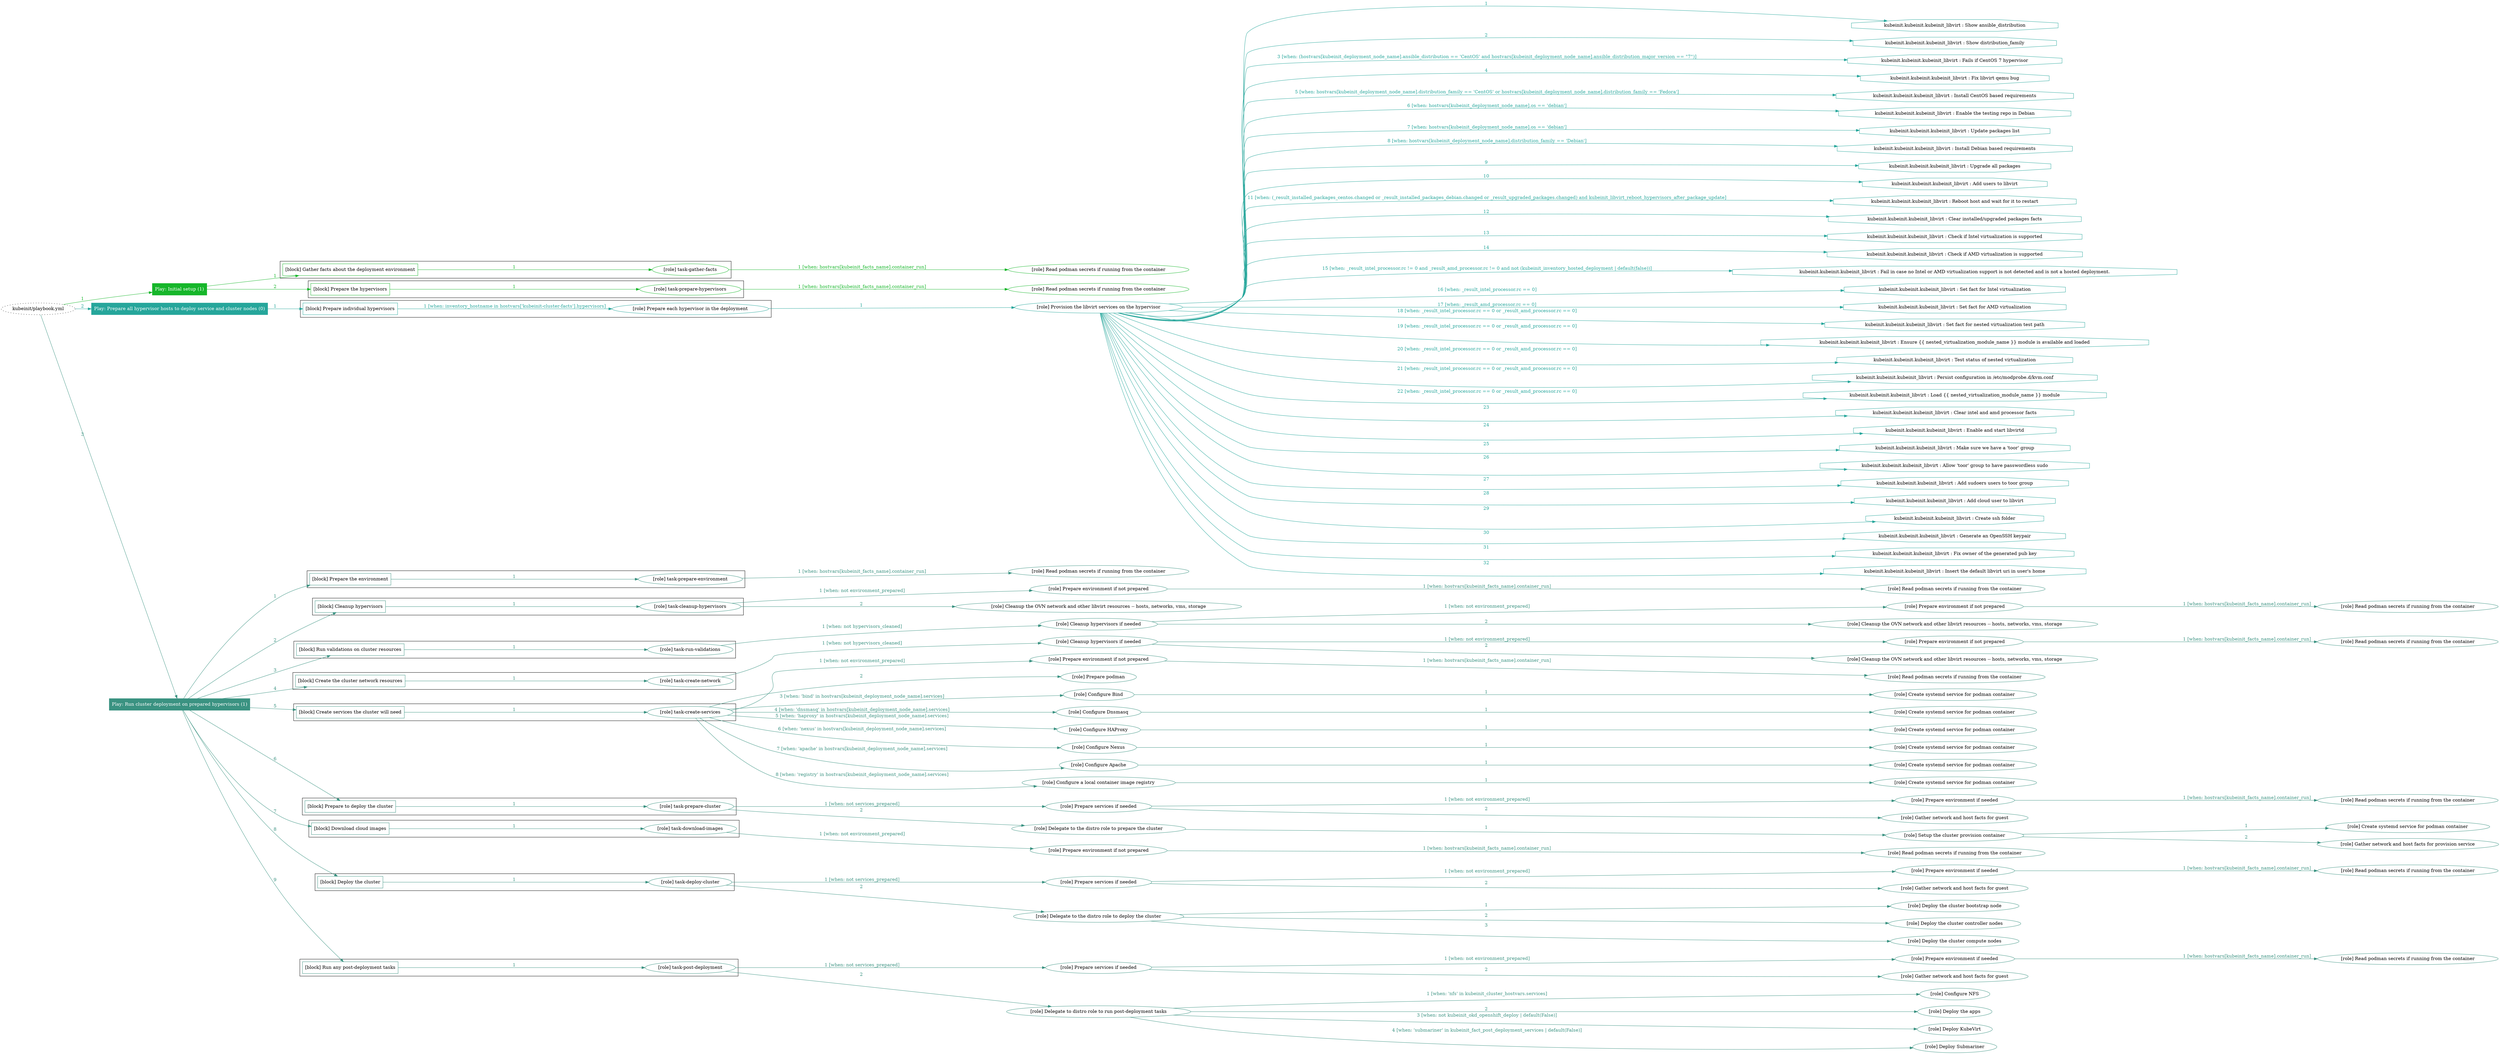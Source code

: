 digraph {
	graph [concentrate=true ordering=in rankdir=LR ratio=fill]
	edge [esep=5 sep=10]
	"kubeinit/playbook.yml" [id=root_node style=dotted]
	play_ecbd4ac4 [label="Play: Initial setup (1)" color="#16b62a" fontcolor="#ffffff" id=play_ecbd4ac4 shape=box style=filled tooltip=localhost]
	"kubeinit/playbook.yml" -> play_ecbd4ac4 [label="1 " color="#16b62a" fontcolor="#16b62a" id=edge_b62e36d4 labeltooltip="1 " tooltip="1 "]
	subgraph "Read podman secrets if running from the container" {
		role_7bc310ee [label="[role] Read podman secrets if running from the container" color="#16b62a" id=role_7bc310ee tooltip="Read podman secrets if running from the container"]
	}
	subgraph "task-gather-facts" {
		role_b371c852 [label="[role] task-gather-facts" color="#16b62a" id=role_b371c852 tooltip="task-gather-facts"]
		role_b371c852 -> role_7bc310ee [label="1 [when: hostvars[kubeinit_facts_name].container_run]" color="#16b62a" fontcolor="#16b62a" id=edge_24a06c93 labeltooltip="1 [when: hostvars[kubeinit_facts_name].container_run]" tooltip="1 [when: hostvars[kubeinit_facts_name].container_run]"]
	}
	subgraph "Read podman secrets if running from the container" {
		role_49a285e2 [label="[role] Read podman secrets if running from the container" color="#16b62a" id=role_49a285e2 tooltip="Read podman secrets if running from the container"]
	}
	subgraph "task-prepare-hypervisors" {
		role_7f6dd43d [label="[role] task-prepare-hypervisors" color="#16b62a" id=role_7f6dd43d tooltip="task-prepare-hypervisors"]
		role_7f6dd43d -> role_49a285e2 [label="1 [when: hostvars[kubeinit_facts_name].container_run]" color="#16b62a" fontcolor="#16b62a" id=edge_82aef441 labeltooltip="1 [when: hostvars[kubeinit_facts_name].container_run]" tooltip="1 [when: hostvars[kubeinit_facts_name].container_run]"]
	}
	subgraph "Play: Initial setup (1)" {
		play_ecbd4ac4 -> block_203e673c [label=1 color="#16b62a" fontcolor="#16b62a" id=edge_314ff46b labeltooltip=1 tooltip=1]
		subgraph cluster_block_203e673c {
			block_203e673c [label="[block] Gather facts about the deployment environment" color="#16b62a" id=block_203e673c labeltooltip="Gather facts about the deployment environment" shape=box tooltip="Gather facts about the deployment environment"]
			block_203e673c -> role_b371c852 [label="1 " color="#16b62a" fontcolor="#16b62a" id=edge_64044e2a labeltooltip="1 " tooltip="1 "]
		}
		play_ecbd4ac4 -> block_22faeebf [label=2 color="#16b62a" fontcolor="#16b62a" id=edge_07daab8e labeltooltip=2 tooltip=2]
		subgraph cluster_block_22faeebf {
			block_22faeebf [label="[block] Prepare the hypervisors" color="#16b62a" id=block_22faeebf labeltooltip="Prepare the hypervisors" shape=box tooltip="Prepare the hypervisors"]
			block_22faeebf -> role_7f6dd43d [label="1 " color="#16b62a" fontcolor="#16b62a" id=edge_078b3490 labeltooltip="1 " tooltip="1 "]
		}
	}
	play_9fe94c0b [label="Play: Prepare all hypervisor hosts to deploy service and cluster nodes (0)" color="#26a69b" fontcolor="#ffffff" id=play_9fe94c0b shape=box style=filled tooltip="Play: Prepare all hypervisor hosts to deploy service and cluster nodes (0)"]
	"kubeinit/playbook.yml" -> play_9fe94c0b [label="2 " color="#26a69b" fontcolor="#26a69b" id=edge_f4f9d04f labeltooltip="2 " tooltip="2 "]
	subgraph "Provision the libvirt services on the hypervisor" {
		role_dd8c0cd6 [label="[role] Provision the libvirt services on the hypervisor" color="#26a69b" id=role_dd8c0cd6 tooltip="Provision the libvirt services on the hypervisor"]
		task_e286e6d5 [label="kubeinit.kubeinit.kubeinit_libvirt : Show ansible_distribution" color="#26a69b" id=task_e286e6d5 shape=octagon tooltip="kubeinit.kubeinit.kubeinit_libvirt : Show ansible_distribution"]
		role_dd8c0cd6 -> task_e286e6d5 [label="1 " color="#26a69b" fontcolor="#26a69b" id=edge_fc5a583b labeltooltip="1 " tooltip="1 "]
		task_903b3ba4 [label="kubeinit.kubeinit.kubeinit_libvirt : Show distribution_family" color="#26a69b" id=task_903b3ba4 shape=octagon tooltip="kubeinit.kubeinit.kubeinit_libvirt : Show distribution_family"]
		role_dd8c0cd6 -> task_903b3ba4 [label="2 " color="#26a69b" fontcolor="#26a69b" id=edge_5e45e901 labeltooltip="2 " tooltip="2 "]
		task_7c5ec91b [label="kubeinit.kubeinit.kubeinit_libvirt : Fails if CentOS 7 hypervisor" color="#26a69b" id=task_7c5ec91b shape=octagon tooltip="kubeinit.kubeinit.kubeinit_libvirt : Fails if CentOS 7 hypervisor"]
		role_dd8c0cd6 -> task_7c5ec91b [label="3 [when: (hostvars[kubeinit_deployment_node_name].ansible_distribution == 'CentOS' and hostvars[kubeinit_deployment_node_name].ansible_distribution_major_version == \"7\")]" color="#26a69b" fontcolor="#26a69b" id=edge_2445f7bd labeltooltip="3 [when: (hostvars[kubeinit_deployment_node_name].ansible_distribution == 'CentOS' and hostvars[kubeinit_deployment_node_name].ansible_distribution_major_version == \"7\")]" tooltip="3 [when: (hostvars[kubeinit_deployment_node_name].ansible_distribution == 'CentOS' and hostvars[kubeinit_deployment_node_name].ansible_distribution_major_version == \"7\")]"]
		task_aebf0555 [label="kubeinit.kubeinit.kubeinit_libvirt : Fix libvirt qemu bug" color="#26a69b" id=task_aebf0555 shape=octagon tooltip="kubeinit.kubeinit.kubeinit_libvirt : Fix libvirt qemu bug"]
		role_dd8c0cd6 -> task_aebf0555 [label="4 " color="#26a69b" fontcolor="#26a69b" id=edge_90ddec1f labeltooltip="4 " tooltip="4 "]
		task_10f54041 [label="kubeinit.kubeinit.kubeinit_libvirt : Install CentOS based requirements" color="#26a69b" id=task_10f54041 shape=octagon tooltip="kubeinit.kubeinit.kubeinit_libvirt : Install CentOS based requirements"]
		role_dd8c0cd6 -> task_10f54041 [label="5 [when: hostvars[kubeinit_deployment_node_name].distribution_family == 'CentOS' or hostvars[kubeinit_deployment_node_name].distribution_family == 'Fedora']" color="#26a69b" fontcolor="#26a69b" id=edge_e87444ae labeltooltip="5 [when: hostvars[kubeinit_deployment_node_name].distribution_family == 'CentOS' or hostvars[kubeinit_deployment_node_name].distribution_family == 'Fedora']" tooltip="5 [when: hostvars[kubeinit_deployment_node_name].distribution_family == 'CentOS' or hostvars[kubeinit_deployment_node_name].distribution_family == 'Fedora']"]
		task_6cc04651 [label="kubeinit.kubeinit.kubeinit_libvirt : Enable the testing repo in Debian" color="#26a69b" id=task_6cc04651 shape=octagon tooltip="kubeinit.kubeinit.kubeinit_libvirt : Enable the testing repo in Debian"]
		role_dd8c0cd6 -> task_6cc04651 [label="6 [when: hostvars[kubeinit_deployment_node_name].os == 'debian']" color="#26a69b" fontcolor="#26a69b" id=edge_0cee54e5 labeltooltip="6 [when: hostvars[kubeinit_deployment_node_name].os == 'debian']" tooltip="6 [when: hostvars[kubeinit_deployment_node_name].os == 'debian']"]
		task_d7d3e2f3 [label="kubeinit.kubeinit.kubeinit_libvirt : Update packages list" color="#26a69b" id=task_d7d3e2f3 shape=octagon tooltip="kubeinit.kubeinit.kubeinit_libvirt : Update packages list"]
		role_dd8c0cd6 -> task_d7d3e2f3 [label="7 [when: hostvars[kubeinit_deployment_node_name].os == 'debian']" color="#26a69b" fontcolor="#26a69b" id=edge_1374f793 labeltooltip="7 [when: hostvars[kubeinit_deployment_node_name].os == 'debian']" tooltip="7 [when: hostvars[kubeinit_deployment_node_name].os == 'debian']"]
		task_ee40954f [label="kubeinit.kubeinit.kubeinit_libvirt : Install Debian based requirements" color="#26a69b" id=task_ee40954f shape=octagon tooltip="kubeinit.kubeinit.kubeinit_libvirt : Install Debian based requirements"]
		role_dd8c0cd6 -> task_ee40954f [label="8 [when: hostvars[kubeinit_deployment_node_name].distribution_family == 'Debian']" color="#26a69b" fontcolor="#26a69b" id=edge_2d35eaa0 labeltooltip="8 [when: hostvars[kubeinit_deployment_node_name].distribution_family == 'Debian']" tooltip="8 [when: hostvars[kubeinit_deployment_node_name].distribution_family == 'Debian']"]
		task_b0b19a7c [label="kubeinit.kubeinit.kubeinit_libvirt : Upgrade all packages" color="#26a69b" id=task_b0b19a7c shape=octagon tooltip="kubeinit.kubeinit.kubeinit_libvirt : Upgrade all packages"]
		role_dd8c0cd6 -> task_b0b19a7c [label="9 " color="#26a69b" fontcolor="#26a69b" id=edge_cadb7b7f labeltooltip="9 " tooltip="9 "]
		task_ec8d153b [label="kubeinit.kubeinit.kubeinit_libvirt : Add users to libvirt" color="#26a69b" id=task_ec8d153b shape=octagon tooltip="kubeinit.kubeinit.kubeinit_libvirt : Add users to libvirt"]
		role_dd8c0cd6 -> task_ec8d153b [label="10 " color="#26a69b" fontcolor="#26a69b" id=edge_e371fc91 labeltooltip="10 " tooltip="10 "]
		task_60af5108 [label="kubeinit.kubeinit.kubeinit_libvirt : Reboot host and wait for it to restart" color="#26a69b" id=task_60af5108 shape=octagon tooltip="kubeinit.kubeinit.kubeinit_libvirt : Reboot host and wait for it to restart"]
		role_dd8c0cd6 -> task_60af5108 [label="11 [when: (_result_installed_packages_centos.changed or _result_installed_packages_debian.changed or _result_upgraded_packages.changed) and kubeinit_libvirt_reboot_hypervisors_after_package_update]" color="#26a69b" fontcolor="#26a69b" id=edge_175e97c5 labeltooltip="11 [when: (_result_installed_packages_centos.changed or _result_installed_packages_debian.changed or _result_upgraded_packages.changed) and kubeinit_libvirt_reboot_hypervisors_after_package_update]" tooltip="11 [when: (_result_installed_packages_centos.changed or _result_installed_packages_debian.changed or _result_upgraded_packages.changed) and kubeinit_libvirt_reboot_hypervisors_after_package_update]"]
		task_689573af [label="kubeinit.kubeinit.kubeinit_libvirt : Clear installed/upgraded packages facts" color="#26a69b" id=task_689573af shape=octagon tooltip="kubeinit.kubeinit.kubeinit_libvirt : Clear installed/upgraded packages facts"]
		role_dd8c0cd6 -> task_689573af [label="12 " color="#26a69b" fontcolor="#26a69b" id=edge_7b2f3599 labeltooltip="12 " tooltip="12 "]
		task_2ccf138f [label="kubeinit.kubeinit.kubeinit_libvirt : Check if Intel virtualization is supported" color="#26a69b" id=task_2ccf138f shape=octagon tooltip="kubeinit.kubeinit.kubeinit_libvirt : Check if Intel virtualization is supported"]
		role_dd8c0cd6 -> task_2ccf138f [label="13 " color="#26a69b" fontcolor="#26a69b" id=edge_6e543e00 labeltooltip="13 " tooltip="13 "]
		task_3132232d [label="kubeinit.kubeinit.kubeinit_libvirt : Check if AMD virtualization is supported" color="#26a69b" id=task_3132232d shape=octagon tooltip="kubeinit.kubeinit.kubeinit_libvirt : Check if AMD virtualization is supported"]
		role_dd8c0cd6 -> task_3132232d [label="14 " color="#26a69b" fontcolor="#26a69b" id=edge_d2401ada labeltooltip="14 " tooltip="14 "]
		task_3a82767d [label="kubeinit.kubeinit.kubeinit_libvirt : Fail in case no Intel or AMD virtualization support is not detected and is not a hosted deployment." color="#26a69b" id=task_3a82767d shape=octagon tooltip="kubeinit.kubeinit.kubeinit_libvirt : Fail in case no Intel or AMD virtualization support is not detected and is not a hosted deployment."]
		role_dd8c0cd6 -> task_3a82767d [label="15 [when: _result_intel_processor.rc != 0 and _result_amd_processor.rc != 0 and not (kubeinit_inventory_hosted_deployment | default(false))]" color="#26a69b" fontcolor="#26a69b" id=edge_f3e44e33 labeltooltip="15 [when: _result_intel_processor.rc != 0 and _result_amd_processor.rc != 0 and not (kubeinit_inventory_hosted_deployment | default(false))]" tooltip="15 [when: _result_intel_processor.rc != 0 and _result_amd_processor.rc != 0 and not (kubeinit_inventory_hosted_deployment | default(false))]"]
		task_bf2bdb12 [label="kubeinit.kubeinit.kubeinit_libvirt : Set fact for Intel virtualization" color="#26a69b" id=task_bf2bdb12 shape=octagon tooltip="kubeinit.kubeinit.kubeinit_libvirt : Set fact for Intel virtualization"]
		role_dd8c0cd6 -> task_bf2bdb12 [label="16 [when: _result_intel_processor.rc == 0]" color="#26a69b" fontcolor="#26a69b" id=edge_4828f970 labeltooltip="16 [when: _result_intel_processor.rc == 0]" tooltip="16 [when: _result_intel_processor.rc == 0]"]
		task_ec81e8c0 [label="kubeinit.kubeinit.kubeinit_libvirt : Set fact for AMD virtualization" color="#26a69b" id=task_ec81e8c0 shape=octagon tooltip="kubeinit.kubeinit.kubeinit_libvirt : Set fact for AMD virtualization"]
		role_dd8c0cd6 -> task_ec81e8c0 [label="17 [when: _result_amd_processor.rc == 0]" color="#26a69b" fontcolor="#26a69b" id=edge_4ac7983b labeltooltip="17 [when: _result_amd_processor.rc == 0]" tooltip="17 [when: _result_amd_processor.rc == 0]"]
		task_d25c899e [label="kubeinit.kubeinit.kubeinit_libvirt : Set fact for nested virtualization test path" color="#26a69b" id=task_d25c899e shape=octagon tooltip="kubeinit.kubeinit.kubeinit_libvirt : Set fact for nested virtualization test path"]
		role_dd8c0cd6 -> task_d25c899e [label="18 [when: _result_intel_processor.rc == 0 or _result_amd_processor.rc == 0]" color="#26a69b" fontcolor="#26a69b" id=edge_708fcafd labeltooltip="18 [when: _result_intel_processor.rc == 0 or _result_amd_processor.rc == 0]" tooltip="18 [when: _result_intel_processor.rc == 0 or _result_amd_processor.rc == 0]"]
		task_d82f6025 [label="kubeinit.kubeinit.kubeinit_libvirt : Ensure {{ nested_virtualization_module_name }} module is available and loaded" color="#26a69b" id=task_d82f6025 shape=octagon tooltip="kubeinit.kubeinit.kubeinit_libvirt : Ensure {{ nested_virtualization_module_name }} module is available and loaded"]
		role_dd8c0cd6 -> task_d82f6025 [label="19 [when: _result_intel_processor.rc == 0 or _result_amd_processor.rc == 0]" color="#26a69b" fontcolor="#26a69b" id=edge_c6feaa8d labeltooltip="19 [when: _result_intel_processor.rc == 0 or _result_amd_processor.rc == 0]" tooltip="19 [when: _result_intel_processor.rc == 0 or _result_amd_processor.rc == 0]"]
		task_62e95b18 [label="kubeinit.kubeinit.kubeinit_libvirt : Test status of nested virtualization" color="#26a69b" id=task_62e95b18 shape=octagon tooltip="kubeinit.kubeinit.kubeinit_libvirt : Test status of nested virtualization"]
		role_dd8c0cd6 -> task_62e95b18 [label="20 [when: _result_intel_processor.rc == 0 or _result_amd_processor.rc == 0]" color="#26a69b" fontcolor="#26a69b" id=edge_cf20a10f labeltooltip="20 [when: _result_intel_processor.rc == 0 or _result_amd_processor.rc == 0]" tooltip="20 [when: _result_intel_processor.rc == 0 or _result_amd_processor.rc == 0]"]
		task_f14fbffb [label="kubeinit.kubeinit.kubeinit_libvirt : Persist configuration in /etc/modprobe.d/kvm.conf" color="#26a69b" id=task_f14fbffb shape=octagon tooltip="kubeinit.kubeinit.kubeinit_libvirt : Persist configuration in /etc/modprobe.d/kvm.conf"]
		role_dd8c0cd6 -> task_f14fbffb [label="21 [when: _result_intel_processor.rc == 0 or _result_amd_processor.rc == 0]" color="#26a69b" fontcolor="#26a69b" id=edge_6f082f39 labeltooltip="21 [when: _result_intel_processor.rc == 0 or _result_amd_processor.rc == 0]" tooltip="21 [when: _result_intel_processor.rc == 0 or _result_amd_processor.rc == 0]"]
		task_5c211f68 [label="kubeinit.kubeinit.kubeinit_libvirt : Load {{ nested_virtualization_module_name }} module" color="#26a69b" id=task_5c211f68 shape=octagon tooltip="kubeinit.kubeinit.kubeinit_libvirt : Load {{ nested_virtualization_module_name }} module"]
		role_dd8c0cd6 -> task_5c211f68 [label="22 [when: _result_intel_processor.rc == 0 or _result_amd_processor.rc == 0]" color="#26a69b" fontcolor="#26a69b" id=edge_7e67e189 labeltooltip="22 [when: _result_intel_processor.rc == 0 or _result_amd_processor.rc == 0]" tooltip="22 [when: _result_intel_processor.rc == 0 or _result_amd_processor.rc == 0]"]
		task_fb2c8197 [label="kubeinit.kubeinit.kubeinit_libvirt : Clear intel and amd processor facts" color="#26a69b" id=task_fb2c8197 shape=octagon tooltip="kubeinit.kubeinit.kubeinit_libvirt : Clear intel and amd processor facts"]
		role_dd8c0cd6 -> task_fb2c8197 [label="23 " color="#26a69b" fontcolor="#26a69b" id=edge_59dbd33a labeltooltip="23 " tooltip="23 "]
		task_ec48f040 [label="kubeinit.kubeinit.kubeinit_libvirt : Enable and start libvirtd" color="#26a69b" id=task_ec48f040 shape=octagon tooltip="kubeinit.kubeinit.kubeinit_libvirt : Enable and start libvirtd"]
		role_dd8c0cd6 -> task_ec48f040 [label="24 " color="#26a69b" fontcolor="#26a69b" id=edge_d2c9b7a7 labeltooltip="24 " tooltip="24 "]
		task_0147acc1 [label="kubeinit.kubeinit.kubeinit_libvirt : Make sure we have a 'toor' group" color="#26a69b" id=task_0147acc1 shape=octagon tooltip="kubeinit.kubeinit.kubeinit_libvirt : Make sure we have a 'toor' group"]
		role_dd8c0cd6 -> task_0147acc1 [label="25 " color="#26a69b" fontcolor="#26a69b" id=edge_0cd86220 labeltooltip="25 " tooltip="25 "]
		task_443ac0d3 [label="kubeinit.kubeinit.kubeinit_libvirt : Allow 'toor' group to have passwordless sudo" color="#26a69b" id=task_443ac0d3 shape=octagon tooltip="kubeinit.kubeinit.kubeinit_libvirt : Allow 'toor' group to have passwordless sudo"]
		role_dd8c0cd6 -> task_443ac0d3 [label="26 " color="#26a69b" fontcolor="#26a69b" id=edge_f9dd2a89 labeltooltip="26 " tooltip="26 "]
		task_75f05be1 [label="kubeinit.kubeinit.kubeinit_libvirt : Add sudoers users to toor group" color="#26a69b" id=task_75f05be1 shape=octagon tooltip="kubeinit.kubeinit.kubeinit_libvirt : Add sudoers users to toor group"]
		role_dd8c0cd6 -> task_75f05be1 [label="27 " color="#26a69b" fontcolor="#26a69b" id=edge_b04166c5 labeltooltip="27 " tooltip="27 "]
		task_63f1fbe7 [label="kubeinit.kubeinit.kubeinit_libvirt : Add cloud user to libvirt" color="#26a69b" id=task_63f1fbe7 shape=octagon tooltip="kubeinit.kubeinit.kubeinit_libvirt : Add cloud user to libvirt"]
		role_dd8c0cd6 -> task_63f1fbe7 [label="28 " color="#26a69b" fontcolor="#26a69b" id=edge_a866741e labeltooltip="28 " tooltip="28 "]
		task_ff4f9854 [label="kubeinit.kubeinit.kubeinit_libvirt : Create ssh folder" color="#26a69b" id=task_ff4f9854 shape=octagon tooltip="kubeinit.kubeinit.kubeinit_libvirt : Create ssh folder"]
		role_dd8c0cd6 -> task_ff4f9854 [label="29 " color="#26a69b" fontcolor="#26a69b" id=edge_96217c96 labeltooltip="29 " tooltip="29 "]
		task_0a9888c3 [label="kubeinit.kubeinit.kubeinit_libvirt : Generate an OpenSSH keypair" color="#26a69b" id=task_0a9888c3 shape=octagon tooltip="kubeinit.kubeinit.kubeinit_libvirt : Generate an OpenSSH keypair"]
		role_dd8c0cd6 -> task_0a9888c3 [label="30 " color="#26a69b" fontcolor="#26a69b" id=edge_d0ba1fed labeltooltip="30 " tooltip="30 "]
		task_526ca3ba [label="kubeinit.kubeinit.kubeinit_libvirt : Fix owner of the generated pub key" color="#26a69b" id=task_526ca3ba shape=octagon tooltip="kubeinit.kubeinit.kubeinit_libvirt : Fix owner of the generated pub key"]
		role_dd8c0cd6 -> task_526ca3ba [label="31 " color="#26a69b" fontcolor="#26a69b" id=edge_5a48ab6f labeltooltip="31 " tooltip="31 "]
		task_6bc8fba4 [label="kubeinit.kubeinit.kubeinit_libvirt : Insert the default libvirt uri in user's home" color="#26a69b" id=task_6bc8fba4 shape=octagon tooltip="kubeinit.kubeinit.kubeinit_libvirt : Insert the default libvirt uri in user's home"]
		role_dd8c0cd6 -> task_6bc8fba4 [label="32 " color="#26a69b" fontcolor="#26a69b" id=edge_7a999bf6 labeltooltip="32 " tooltip="32 "]
	}
	subgraph "Prepare each hypervisor in the deployment" {
		role_39572adb [label="[role] Prepare each hypervisor in the deployment" color="#26a69b" id=role_39572adb tooltip="Prepare each hypervisor in the deployment"]
		role_39572adb -> role_dd8c0cd6 [label="1 " color="#26a69b" fontcolor="#26a69b" id=edge_7e935b84 labeltooltip="1 " tooltip="1 "]
	}
	subgraph "Play: Prepare all hypervisor hosts to deploy service and cluster nodes (0)" {
		play_9fe94c0b -> block_4b66967b [label=1 color="#26a69b" fontcolor="#26a69b" id=edge_ba3bbb5b labeltooltip=1 tooltip=1]
		subgraph cluster_block_4b66967b {
			block_4b66967b [label="[block] Prepare individual hypervisors" color="#26a69b" id=block_4b66967b labeltooltip="Prepare individual hypervisors" shape=box tooltip="Prepare individual hypervisors"]
			block_4b66967b -> role_39572adb [label="1 [when: inventory_hostname in hostvars['kubeinit-cluster-facts'].hypervisors]" color="#26a69b" fontcolor="#26a69b" id=edge_5e351ed9 labeltooltip="1 [when: inventory_hostname in hostvars['kubeinit-cluster-facts'].hypervisors]" tooltip="1 [when: inventory_hostname in hostvars['kubeinit-cluster-facts'].hypervisors]"]
		}
	}
	play_73e63e7e [label="Play: Run cluster deployment on prepared hypervisors (1)" color="#3a9281" fontcolor="#ffffff" id=play_73e63e7e shape=box style=filled tooltip=localhost]
	"kubeinit/playbook.yml" -> play_73e63e7e [label="3 " color="#3a9281" fontcolor="#3a9281" id=edge_434bacb8 labeltooltip="3 " tooltip="3 "]
	subgraph "Read podman secrets if running from the container" {
		role_d519a0a2 [label="[role] Read podman secrets if running from the container" color="#3a9281" id=role_d519a0a2 tooltip="Read podman secrets if running from the container"]
	}
	subgraph "task-prepare-environment" {
		role_db5b15d6 [label="[role] task-prepare-environment" color="#3a9281" id=role_db5b15d6 tooltip="task-prepare-environment"]
		role_db5b15d6 -> role_d519a0a2 [label="1 [when: hostvars[kubeinit_facts_name].container_run]" color="#3a9281" fontcolor="#3a9281" id=edge_20534a8d labeltooltip="1 [when: hostvars[kubeinit_facts_name].container_run]" tooltip="1 [when: hostvars[kubeinit_facts_name].container_run]"]
	}
	subgraph "Read podman secrets if running from the container" {
		role_03fa4ffa [label="[role] Read podman secrets if running from the container" color="#3a9281" id=role_03fa4ffa tooltip="Read podman secrets if running from the container"]
	}
	subgraph "Prepare environment if not prepared" {
		role_887f55a4 [label="[role] Prepare environment if not prepared" color="#3a9281" id=role_887f55a4 tooltip="Prepare environment if not prepared"]
		role_887f55a4 -> role_03fa4ffa [label="1 [when: hostvars[kubeinit_facts_name].container_run]" color="#3a9281" fontcolor="#3a9281" id=edge_343afb69 labeltooltip="1 [when: hostvars[kubeinit_facts_name].container_run]" tooltip="1 [when: hostvars[kubeinit_facts_name].container_run]"]
	}
	subgraph "Cleanup the OVN network and other libvirt resources -- hosts, networks, vms, storage" {
		role_ba574072 [label="[role] Cleanup the OVN network and other libvirt resources -- hosts, networks, vms, storage" color="#3a9281" id=role_ba574072 tooltip="Cleanup the OVN network and other libvirt resources -- hosts, networks, vms, storage"]
	}
	subgraph "task-cleanup-hypervisors" {
		role_230e9d0f [label="[role] task-cleanup-hypervisors" color="#3a9281" id=role_230e9d0f tooltip="task-cleanup-hypervisors"]
		role_230e9d0f -> role_887f55a4 [label="1 [when: not environment_prepared]" color="#3a9281" fontcolor="#3a9281" id=edge_c97d487e labeltooltip="1 [when: not environment_prepared]" tooltip="1 [when: not environment_prepared]"]
		role_230e9d0f -> role_ba574072 [label="2 " color="#3a9281" fontcolor="#3a9281" id=edge_148dfd22 labeltooltip="2 " tooltip="2 "]
	}
	subgraph "Read podman secrets if running from the container" {
		role_51eeb587 [label="[role] Read podman secrets if running from the container" color="#3a9281" id=role_51eeb587 tooltip="Read podman secrets if running from the container"]
	}
	subgraph "Prepare environment if not prepared" {
		role_cf6cd63c [label="[role] Prepare environment if not prepared" color="#3a9281" id=role_cf6cd63c tooltip="Prepare environment if not prepared"]
		role_cf6cd63c -> role_51eeb587 [label="1 [when: hostvars[kubeinit_facts_name].container_run]" color="#3a9281" fontcolor="#3a9281" id=edge_dd12c744 labeltooltip="1 [when: hostvars[kubeinit_facts_name].container_run]" tooltip="1 [when: hostvars[kubeinit_facts_name].container_run]"]
	}
	subgraph "Cleanup the OVN network and other libvirt resources -- hosts, networks, vms, storage" {
		role_ba2f21a8 [label="[role] Cleanup the OVN network and other libvirt resources -- hosts, networks, vms, storage" color="#3a9281" id=role_ba2f21a8 tooltip="Cleanup the OVN network and other libvirt resources -- hosts, networks, vms, storage"]
	}
	subgraph "Cleanup hypervisors if needed" {
		role_912a523f [label="[role] Cleanup hypervisors if needed" color="#3a9281" id=role_912a523f tooltip="Cleanup hypervisors if needed"]
		role_912a523f -> role_cf6cd63c [label="1 [when: not environment_prepared]" color="#3a9281" fontcolor="#3a9281" id=edge_28f09e32 labeltooltip="1 [when: not environment_prepared]" tooltip="1 [when: not environment_prepared]"]
		role_912a523f -> role_ba2f21a8 [label="2 " color="#3a9281" fontcolor="#3a9281" id=edge_e8e2f8f0 labeltooltip="2 " tooltip="2 "]
	}
	subgraph "task-run-validations" {
		role_6a032c0d [label="[role] task-run-validations" color="#3a9281" id=role_6a032c0d tooltip="task-run-validations"]
		role_6a032c0d -> role_912a523f [label="1 [when: not hypervisors_cleaned]" color="#3a9281" fontcolor="#3a9281" id=edge_430cecf1 labeltooltip="1 [when: not hypervisors_cleaned]" tooltip="1 [when: not hypervisors_cleaned]"]
	}
	subgraph "Read podman secrets if running from the container" {
		role_6dcfd369 [label="[role] Read podman secrets if running from the container" color="#3a9281" id=role_6dcfd369 tooltip="Read podman secrets if running from the container"]
	}
	subgraph "Prepare environment if not prepared" {
		role_1f4b6355 [label="[role] Prepare environment if not prepared" color="#3a9281" id=role_1f4b6355 tooltip="Prepare environment if not prepared"]
		role_1f4b6355 -> role_6dcfd369 [label="1 [when: hostvars[kubeinit_facts_name].container_run]" color="#3a9281" fontcolor="#3a9281" id=edge_cc08d67a labeltooltip="1 [when: hostvars[kubeinit_facts_name].container_run]" tooltip="1 [when: hostvars[kubeinit_facts_name].container_run]"]
	}
	subgraph "Cleanup the OVN network and other libvirt resources -- hosts, networks, vms, storage" {
		role_8d655248 [label="[role] Cleanup the OVN network and other libvirt resources -- hosts, networks, vms, storage" color="#3a9281" id=role_8d655248 tooltip="Cleanup the OVN network and other libvirt resources -- hosts, networks, vms, storage"]
	}
	subgraph "Cleanup hypervisors if needed" {
		role_c8b11a70 [label="[role] Cleanup hypervisors if needed" color="#3a9281" id=role_c8b11a70 tooltip="Cleanup hypervisors if needed"]
		role_c8b11a70 -> role_1f4b6355 [label="1 [when: not environment_prepared]" color="#3a9281" fontcolor="#3a9281" id=edge_4c6df8a2 labeltooltip="1 [when: not environment_prepared]" tooltip="1 [when: not environment_prepared]"]
		role_c8b11a70 -> role_8d655248 [label="2 " color="#3a9281" fontcolor="#3a9281" id=edge_456b98cd labeltooltip="2 " tooltip="2 "]
	}
	subgraph "task-create-network" {
		role_00ca9b60 [label="[role] task-create-network" color="#3a9281" id=role_00ca9b60 tooltip="task-create-network"]
		role_00ca9b60 -> role_c8b11a70 [label="1 [when: not hypervisors_cleaned]" color="#3a9281" fontcolor="#3a9281" id=edge_62ad518b labeltooltip="1 [when: not hypervisors_cleaned]" tooltip="1 [when: not hypervisors_cleaned]"]
	}
	subgraph "Read podman secrets if running from the container" {
		role_aff05213 [label="[role] Read podman secrets if running from the container" color="#3a9281" id=role_aff05213 tooltip="Read podman secrets if running from the container"]
	}
	subgraph "Prepare environment if not prepared" {
		role_cfc3ba7a [label="[role] Prepare environment if not prepared" color="#3a9281" id=role_cfc3ba7a tooltip="Prepare environment if not prepared"]
		role_cfc3ba7a -> role_aff05213 [label="1 [when: hostvars[kubeinit_facts_name].container_run]" color="#3a9281" fontcolor="#3a9281" id=edge_a865bb2c labeltooltip="1 [when: hostvars[kubeinit_facts_name].container_run]" tooltip="1 [when: hostvars[kubeinit_facts_name].container_run]"]
	}
	subgraph "Prepare podman" {
		role_31b72e3e [label="[role] Prepare podman" color="#3a9281" id=role_31b72e3e tooltip="Prepare podman"]
	}
	subgraph "Create systemd service for podman container" {
		role_14c3c8f4 [label="[role] Create systemd service for podman container" color="#3a9281" id=role_14c3c8f4 tooltip="Create systemd service for podman container"]
	}
	subgraph "Configure Bind" {
		role_d1d7dfd9 [label="[role] Configure Bind" color="#3a9281" id=role_d1d7dfd9 tooltip="Configure Bind"]
		role_d1d7dfd9 -> role_14c3c8f4 [label="1 " color="#3a9281" fontcolor="#3a9281" id=edge_ba70b3c2 labeltooltip="1 " tooltip="1 "]
	}
	subgraph "Create systemd service for podman container" {
		role_ab764d7c [label="[role] Create systemd service for podman container" color="#3a9281" id=role_ab764d7c tooltip="Create systemd service for podman container"]
	}
	subgraph "Configure Dnsmasq" {
		role_60ac8c43 [label="[role] Configure Dnsmasq" color="#3a9281" id=role_60ac8c43 tooltip="Configure Dnsmasq"]
		role_60ac8c43 -> role_ab764d7c [label="1 " color="#3a9281" fontcolor="#3a9281" id=edge_eb172b35 labeltooltip="1 " tooltip="1 "]
	}
	subgraph "Create systemd service for podman container" {
		role_a3f09207 [label="[role] Create systemd service for podman container" color="#3a9281" id=role_a3f09207 tooltip="Create systemd service for podman container"]
	}
	subgraph "Configure HAProxy" {
		role_acec0f12 [label="[role] Configure HAProxy" color="#3a9281" id=role_acec0f12 tooltip="Configure HAProxy"]
		role_acec0f12 -> role_a3f09207 [label="1 " color="#3a9281" fontcolor="#3a9281" id=edge_6a047b1a labeltooltip="1 " tooltip="1 "]
	}
	subgraph "Create systemd service for podman container" {
		role_70c341ee [label="[role] Create systemd service for podman container" color="#3a9281" id=role_70c341ee tooltip="Create systemd service for podman container"]
	}
	subgraph "Configure Nexus" {
		role_129abbb3 [label="[role] Configure Nexus" color="#3a9281" id=role_129abbb3 tooltip="Configure Nexus"]
		role_129abbb3 -> role_70c341ee [label="1 " color="#3a9281" fontcolor="#3a9281" id=edge_d4c77afa labeltooltip="1 " tooltip="1 "]
	}
	subgraph "Create systemd service for podman container" {
		role_9645da90 [label="[role] Create systemd service for podman container" color="#3a9281" id=role_9645da90 tooltip="Create systemd service for podman container"]
	}
	subgraph "Configure Apache" {
		role_628c902a [label="[role] Configure Apache" color="#3a9281" id=role_628c902a tooltip="Configure Apache"]
		role_628c902a -> role_9645da90 [label="1 " color="#3a9281" fontcolor="#3a9281" id=edge_7d45bfcf labeltooltip="1 " tooltip="1 "]
	}
	subgraph "Create systemd service for podman container" {
		role_dffe975f [label="[role] Create systemd service for podman container" color="#3a9281" id=role_dffe975f tooltip="Create systemd service for podman container"]
	}
	subgraph "Configure a local container image registry" {
		role_a8c3554e [label="[role] Configure a local container image registry" color="#3a9281" id=role_a8c3554e tooltip="Configure a local container image registry"]
		role_a8c3554e -> role_dffe975f [label="1 " color="#3a9281" fontcolor="#3a9281" id=edge_6f619175 labeltooltip="1 " tooltip="1 "]
	}
	subgraph "task-create-services" {
		role_a6f69585 [label="[role] task-create-services" color="#3a9281" id=role_a6f69585 tooltip="task-create-services"]
		role_a6f69585 -> role_cfc3ba7a [label="1 [when: not environment_prepared]" color="#3a9281" fontcolor="#3a9281" id=edge_7a2fd28f labeltooltip="1 [when: not environment_prepared]" tooltip="1 [when: not environment_prepared]"]
		role_a6f69585 -> role_31b72e3e [label="2 " color="#3a9281" fontcolor="#3a9281" id=edge_985843de labeltooltip="2 " tooltip="2 "]
		role_a6f69585 -> role_d1d7dfd9 [label="3 [when: 'bind' in hostvars[kubeinit_deployment_node_name].services]" color="#3a9281" fontcolor="#3a9281" id=edge_9746279b labeltooltip="3 [when: 'bind' in hostvars[kubeinit_deployment_node_name].services]" tooltip="3 [when: 'bind' in hostvars[kubeinit_deployment_node_name].services]"]
		role_a6f69585 -> role_60ac8c43 [label="4 [when: 'dnsmasq' in hostvars[kubeinit_deployment_node_name].services]" color="#3a9281" fontcolor="#3a9281" id=edge_fb92c824 labeltooltip="4 [when: 'dnsmasq' in hostvars[kubeinit_deployment_node_name].services]" tooltip="4 [when: 'dnsmasq' in hostvars[kubeinit_deployment_node_name].services]"]
		role_a6f69585 -> role_acec0f12 [label="5 [when: 'haproxy' in hostvars[kubeinit_deployment_node_name].services]" color="#3a9281" fontcolor="#3a9281" id=edge_1d1bae81 labeltooltip="5 [when: 'haproxy' in hostvars[kubeinit_deployment_node_name].services]" tooltip="5 [when: 'haproxy' in hostvars[kubeinit_deployment_node_name].services]"]
		role_a6f69585 -> role_129abbb3 [label="6 [when: 'nexus' in hostvars[kubeinit_deployment_node_name].services]" color="#3a9281" fontcolor="#3a9281" id=edge_a1255f80 labeltooltip="6 [when: 'nexus' in hostvars[kubeinit_deployment_node_name].services]" tooltip="6 [when: 'nexus' in hostvars[kubeinit_deployment_node_name].services]"]
		role_a6f69585 -> role_628c902a [label="7 [when: 'apache' in hostvars[kubeinit_deployment_node_name].services]" color="#3a9281" fontcolor="#3a9281" id=edge_098f0673 labeltooltip="7 [when: 'apache' in hostvars[kubeinit_deployment_node_name].services]" tooltip="7 [when: 'apache' in hostvars[kubeinit_deployment_node_name].services]"]
		role_a6f69585 -> role_a8c3554e [label="8 [when: 'registry' in hostvars[kubeinit_deployment_node_name].services]" color="#3a9281" fontcolor="#3a9281" id=edge_7c267f15 labeltooltip="8 [when: 'registry' in hostvars[kubeinit_deployment_node_name].services]" tooltip="8 [when: 'registry' in hostvars[kubeinit_deployment_node_name].services]"]
	}
	subgraph "Read podman secrets if running from the container" {
		role_bdd08100 [label="[role] Read podman secrets if running from the container" color="#3a9281" id=role_bdd08100 tooltip="Read podman secrets if running from the container"]
	}
	subgraph "Prepare environment if needed" {
		role_e43c16d2 [label="[role] Prepare environment if needed" color="#3a9281" id=role_e43c16d2 tooltip="Prepare environment if needed"]
		role_e43c16d2 -> role_bdd08100 [label="1 [when: hostvars[kubeinit_facts_name].container_run]" color="#3a9281" fontcolor="#3a9281" id=edge_6c2ffe32 labeltooltip="1 [when: hostvars[kubeinit_facts_name].container_run]" tooltip="1 [when: hostvars[kubeinit_facts_name].container_run]"]
	}
	subgraph "Gather network and host facts for guest" {
		role_150e7be8 [label="[role] Gather network and host facts for guest" color="#3a9281" id=role_150e7be8 tooltip="Gather network and host facts for guest"]
	}
	subgraph "Prepare services if needed" {
		role_3b53392f [label="[role] Prepare services if needed" color="#3a9281" id=role_3b53392f tooltip="Prepare services if needed"]
		role_3b53392f -> role_e43c16d2 [label="1 [when: not environment_prepared]" color="#3a9281" fontcolor="#3a9281" id=edge_84f9ec94 labeltooltip="1 [when: not environment_prepared]" tooltip="1 [when: not environment_prepared]"]
		role_3b53392f -> role_150e7be8 [label="2 " color="#3a9281" fontcolor="#3a9281" id=edge_1c9c401a labeltooltip="2 " tooltip="2 "]
	}
	subgraph "Create systemd service for podman container" {
		role_9d81d87b [label="[role] Create systemd service for podman container" color="#3a9281" id=role_9d81d87b tooltip="Create systemd service for podman container"]
	}
	subgraph "Gather network and host facts for provision service" {
		role_7c9ef1da [label="[role] Gather network and host facts for provision service" color="#3a9281" id=role_7c9ef1da tooltip="Gather network and host facts for provision service"]
	}
	subgraph "Setup the cluster provision container" {
		role_a04a5683 [label="[role] Setup the cluster provision container" color="#3a9281" id=role_a04a5683 tooltip="Setup the cluster provision container"]
		role_a04a5683 -> role_9d81d87b [label="1 " color="#3a9281" fontcolor="#3a9281" id=edge_9cd8db41 labeltooltip="1 " tooltip="1 "]
		role_a04a5683 -> role_7c9ef1da [label="2 " color="#3a9281" fontcolor="#3a9281" id=edge_29b6467a labeltooltip="2 " tooltip="2 "]
	}
	subgraph "Delegate to the distro role to prepare the cluster" {
		role_d2b3777b [label="[role] Delegate to the distro role to prepare the cluster" color="#3a9281" id=role_d2b3777b tooltip="Delegate to the distro role to prepare the cluster"]
		role_d2b3777b -> role_a04a5683 [label="1 " color="#3a9281" fontcolor="#3a9281" id=edge_46e89384 labeltooltip="1 " tooltip="1 "]
	}
	subgraph "task-prepare-cluster" {
		role_e78615d8 [label="[role] task-prepare-cluster" color="#3a9281" id=role_e78615d8 tooltip="task-prepare-cluster"]
		role_e78615d8 -> role_3b53392f [label="1 [when: not services_prepared]" color="#3a9281" fontcolor="#3a9281" id=edge_55359bfc labeltooltip="1 [when: not services_prepared]" tooltip="1 [when: not services_prepared]"]
		role_e78615d8 -> role_d2b3777b [label="2 " color="#3a9281" fontcolor="#3a9281" id=edge_d3f8da78 labeltooltip="2 " tooltip="2 "]
	}
	subgraph "Read podman secrets if running from the container" {
		role_d8eb5116 [label="[role] Read podman secrets if running from the container" color="#3a9281" id=role_d8eb5116 tooltip="Read podman secrets if running from the container"]
	}
	subgraph "Prepare environment if not prepared" {
		role_b6fa810c [label="[role] Prepare environment if not prepared" color="#3a9281" id=role_b6fa810c tooltip="Prepare environment if not prepared"]
		role_b6fa810c -> role_d8eb5116 [label="1 [when: hostvars[kubeinit_facts_name].container_run]" color="#3a9281" fontcolor="#3a9281" id=edge_a2c5adaf labeltooltip="1 [when: hostvars[kubeinit_facts_name].container_run]" tooltip="1 [when: hostvars[kubeinit_facts_name].container_run]"]
	}
	subgraph "task-download-images" {
		role_f294cd40 [label="[role] task-download-images" color="#3a9281" id=role_f294cd40 tooltip="task-download-images"]
		role_f294cd40 -> role_b6fa810c [label="1 [when: not environment_prepared]" color="#3a9281" fontcolor="#3a9281" id=edge_2b08e1fe labeltooltip="1 [when: not environment_prepared]" tooltip="1 [when: not environment_prepared]"]
	}
	subgraph "Read podman secrets if running from the container" {
		role_c7feb71d [label="[role] Read podman secrets if running from the container" color="#3a9281" id=role_c7feb71d tooltip="Read podman secrets if running from the container"]
	}
	subgraph "Prepare environment if needed" {
		role_687dd91b [label="[role] Prepare environment if needed" color="#3a9281" id=role_687dd91b tooltip="Prepare environment if needed"]
		role_687dd91b -> role_c7feb71d [label="1 [when: hostvars[kubeinit_facts_name].container_run]" color="#3a9281" fontcolor="#3a9281" id=edge_30b89736 labeltooltip="1 [when: hostvars[kubeinit_facts_name].container_run]" tooltip="1 [when: hostvars[kubeinit_facts_name].container_run]"]
	}
	subgraph "Gather network and host facts for guest" {
		role_206043d3 [label="[role] Gather network and host facts for guest" color="#3a9281" id=role_206043d3 tooltip="Gather network and host facts for guest"]
	}
	subgraph "Prepare services if needed" {
		role_f282502f [label="[role] Prepare services if needed" color="#3a9281" id=role_f282502f tooltip="Prepare services if needed"]
		role_f282502f -> role_687dd91b [label="1 [when: not environment_prepared]" color="#3a9281" fontcolor="#3a9281" id=edge_01c2c480 labeltooltip="1 [when: not environment_prepared]" tooltip="1 [when: not environment_prepared]"]
		role_f282502f -> role_206043d3 [label="2 " color="#3a9281" fontcolor="#3a9281" id=edge_8c546fe3 labeltooltip="2 " tooltip="2 "]
	}
	subgraph "Deploy the cluster bootstrap node" {
		role_de37ee8d [label="[role] Deploy the cluster bootstrap node" color="#3a9281" id=role_de37ee8d tooltip="Deploy the cluster bootstrap node"]
	}
	subgraph "Deploy the cluster controller nodes" {
		role_2e28fed2 [label="[role] Deploy the cluster controller nodes" color="#3a9281" id=role_2e28fed2 tooltip="Deploy the cluster controller nodes"]
	}
	subgraph "Deploy the cluster compute nodes" {
		role_19093eb3 [label="[role] Deploy the cluster compute nodes" color="#3a9281" id=role_19093eb3 tooltip="Deploy the cluster compute nodes"]
	}
	subgraph "Delegate to the distro role to deploy the cluster" {
		role_5d2f5dfc [label="[role] Delegate to the distro role to deploy the cluster" color="#3a9281" id=role_5d2f5dfc tooltip="Delegate to the distro role to deploy the cluster"]
		role_5d2f5dfc -> role_de37ee8d [label="1 " color="#3a9281" fontcolor="#3a9281" id=edge_7a831f18 labeltooltip="1 " tooltip="1 "]
		role_5d2f5dfc -> role_2e28fed2 [label="2 " color="#3a9281" fontcolor="#3a9281" id=edge_46d45bca labeltooltip="2 " tooltip="2 "]
		role_5d2f5dfc -> role_19093eb3 [label="3 " color="#3a9281" fontcolor="#3a9281" id=edge_88ee5616 labeltooltip="3 " tooltip="3 "]
	}
	subgraph "task-deploy-cluster" {
		role_ab022a6a [label="[role] task-deploy-cluster" color="#3a9281" id=role_ab022a6a tooltip="task-deploy-cluster"]
		role_ab022a6a -> role_f282502f [label="1 [when: not services_prepared]" color="#3a9281" fontcolor="#3a9281" id=edge_5eabb960 labeltooltip="1 [when: not services_prepared]" tooltip="1 [when: not services_prepared]"]
		role_ab022a6a -> role_5d2f5dfc [label="2 " color="#3a9281" fontcolor="#3a9281" id=edge_77ac6852 labeltooltip="2 " tooltip="2 "]
	}
	subgraph "Read podman secrets if running from the container" {
		role_5036b6c3 [label="[role] Read podman secrets if running from the container" color="#3a9281" id=role_5036b6c3 tooltip="Read podman secrets if running from the container"]
	}
	subgraph "Prepare environment if needed" {
		role_db6eec5e [label="[role] Prepare environment if needed" color="#3a9281" id=role_db6eec5e tooltip="Prepare environment if needed"]
		role_db6eec5e -> role_5036b6c3 [label="1 [when: hostvars[kubeinit_facts_name].container_run]" color="#3a9281" fontcolor="#3a9281" id=edge_f424788c labeltooltip="1 [when: hostvars[kubeinit_facts_name].container_run]" tooltip="1 [when: hostvars[kubeinit_facts_name].container_run]"]
	}
	subgraph "Gather network and host facts for guest" {
		role_c747f734 [label="[role] Gather network and host facts for guest" color="#3a9281" id=role_c747f734 tooltip="Gather network and host facts for guest"]
	}
	subgraph "Prepare services if needed" {
		role_a243e535 [label="[role] Prepare services if needed" color="#3a9281" id=role_a243e535 tooltip="Prepare services if needed"]
		role_a243e535 -> role_db6eec5e [label="1 [when: not environment_prepared]" color="#3a9281" fontcolor="#3a9281" id=edge_68dcc1f5 labeltooltip="1 [when: not environment_prepared]" tooltip="1 [when: not environment_prepared]"]
		role_a243e535 -> role_c747f734 [label="2 " color="#3a9281" fontcolor="#3a9281" id=edge_0d67ddad labeltooltip="2 " tooltip="2 "]
	}
	subgraph "Configure NFS" {
		role_e7c132d9 [label="[role] Configure NFS" color="#3a9281" id=role_e7c132d9 tooltip="Configure NFS"]
	}
	subgraph "Deploy the apps" {
		role_494763b0 [label="[role] Deploy the apps" color="#3a9281" id=role_494763b0 tooltip="Deploy the apps"]
	}
	subgraph "Deploy KubeVirt" {
		role_568502b6 [label="[role] Deploy KubeVirt" color="#3a9281" id=role_568502b6 tooltip="Deploy KubeVirt"]
	}
	subgraph "Deploy Submariner" {
		role_9f4eb640 [label="[role] Deploy Submariner" color="#3a9281" id=role_9f4eb640 tooltip="Deploy Submariner"]
	}
	subgraph "Delegate to distro role to run post-deployment tasks" {
		role_ec7638a7 [label="[role] Delegate to distro role to run post-deployment tasks" color="#3a9281" id=role_ec7638a7 tooltip="Delegate to distro role to run post-deployment tasks"]
		role_ec7638a7 -> role_e7c132d9 [label="1 [when: 'nfs' in kubeinit_cluster_hostvars.services]" color="#3a9281" fontcolor="#3a9281" id=edge_992087fe labeltooltip="1 [when: 'nfs' in kubeinit_cluster_hostvars.services]" tooltip="1 [when: 'nfs' in kubeinit_cluster_hostvars.services]"]
		role_ec7638a7 -> role_494763b0 [label="2 " color="#3a9281" fontcolor="#3a9281" id=edge_3019e7b4 labeltooltip="2 " tooltip="2 "]
		role_ec7638a7 -> role_568502b6 [label="3 [when: not kubeinit_okd_openshift_deploy | default(False)]" color="#3a9281" fontcolor="#3a9281" id=edge_9f29d838 labeltooltip="3 [when: not kubeinit_okd_openshift_deploy | default(False)]" tooltip="3 [when: not kubeinit_okd_openshift_deploy | default(False)]"]
		role_ec7638a7 -> role_9f4eb640 [label="4 [when: 'submariner' in kubeinit_fact_post_deployment_services | default(False)]" color="#3a9281" fontcolor="#3a9281" id=edge_a91875f8 labeltooltip="4 [when: 'submariner' in kubeinit_fact_post_deployment_services | default(False)]" tooltip="4 [when: 'submariner' in kubeinit_fact_post_deployment_services | default(False)]"]
	}
	subgraph "task-post-deployment" {
		role_e1dde4d2 [label="[role] task-post-deployment" color="#3a9281" id=role_e1dde4d2 tooltip="task-post-deployment"]
		role_e1dde4d2 -> role_a243e535 [label="1 [when: not services_prepared]" color="#3a9281" fontcolor="#3a9281" id=edge_5ca5192a labeltooltip="1 [when: not services_prepared]" tooltip="1 [when: not services_prepared]"]
		role_e1dde4d2 -> role_ec7638a7 [label="2 " color="#3a9281" fontcolor="#3a9281" id=edge_657e09bb labeltooltip="2 " tooltip="2 "]
	}
	subgraph "Play: Run cluster deployment on prepared hypervisors (1)" {
		play_73e63e7e -> block_ff6a1cb7 [label=1 color="#3a9281" fontcolor="#3a9281" id=edge_ead3d07b labeltooltip=1 tooltip=1]
		subgraph cluster_block_ff6a1cb7 {
			block_ff6a1cb7 [label="[block] Prepare the environment" color="#3a9281" id=block_ff6a1cb7 labeltooltip="Prepare the environment" shape=box tooltip="Prepare the environment"]
			block_ff6a1cb7 -> role_db5b15d6 [label="1 " color="#3a9281" fontcolor="#3a9281" id=edge_8d421af9 labeltooltip="1 " tooltip="1 "]
		}
		play_73e63e7e -> block_fcbdc97a [label=2 color="#3a9281" fontcolor="#3a9281" id=edge_6992702c labeltooltip=2 tooltip=2]
		subgraph cluster_block_fcbdc97a {
			block_fcbdc97a [label="[block] Cleanup hypervisors" color="#3a9281" id=block_fcbdc97a labeltooltip="Cleanup hypervisors" shape=box tooltip="Cleanup hypervisors"]
			block_fcbdc97a -> role_230e9d0f [label="1 " color="#3a9281" fontcolor="#3a9281" id=edge_4e9b497e labeltooltip="1 " tooltip="1 "]
		}
		play_73e63e7e -> block_ffd36ace [label=3 color="#3a9281" fontcolor="#3a9281" id=edge_18fdbfd7 labeltooltip=3 tooltip=3]
		subgraph cluster_block_ffd36ace {
			block_ffd36ace [label="[block] Run validations on cluster resources" color="#3a9281" id=block_ffd36ace labeltooltip="Run validations on cluster resources" shape=box tooltip="Run validations on cluster resources"]
			block_ffd36ace -> role_6a032c0d [label="1 " color="#3a9281" fontcolor="#3a9281" id=edge_0e2b5c5c labeltooltip="1 " tooltip="1 "]
		}
		play_73e63e7e -> block_bfba384d [label=4 color="#3a9281" fontcolor="#3a9281" id=edge_c43623a8 labeltooltip=4 tooltip=4]
		subgraph cluster_block_bfba384d {
			block_bfba384d [label="[block] Create the cluster network resources" color="#3a9281" id=block_bfba384d labeltooltip="Create the cluster network resources" shape=box tooltip="Create the cluster network resources"]
			block_bfba384d -> role_00ca9b60 [label="1 " color="#3a9281" fontcolor="#3a9281" id=edge_21e242ea labeltooltip="1 " tooltip="1 "]
		}
		play_73e63e7e -> block_cdd15f0a [label=5 color="#3a9281" fontcolor="#3a9281" id=edge_d9cd47af labeltooltip=5 tooltip=5]
		subgraph cluster_block_cdd15f0a {
			block_cdd15f0a [label="[block] Create services the cluster will need" color="#3a9281" id=block_cdd15f0a labeltooltip="Create services the cluster will need" shape=box tooltip="Create services the cluster will need"]
			block_cdd15f0a -> role_a6f69585 [label="1 " color="#3a9281" fontcolor="#3a9281" id=edge_39aa9129 labeltooltip="1 " tooltip="1 "]
		}
		play_73e63e7e -> block_11ce7e0f [label=6 color="#3a9281" fontcolor="#3a9281" id=edge_a661cab5 labeltooltip=6 tooltip=6]
		subgraph cluster_block_11ce7e0f {
			block_11ce7e0f [label="[block] Prepare to deploy the cluster" color="#3a9281" id=block_11ce7e0f labeltooltip="Prepare to deploy the cluster" shape=box tooltip="Prepare to deploy the cluster"]
			block_11ce7e0f -> role_e78615d8 [label="1 " color="#3a9281" fontcolor="#3a9281" id=edge_9d96c9d5 labeltooltip="1 " tooltip="1 "]
		}
		play_73e63e7e -> block_97d6f410 [label=7 color="#3a9281" fontcolor="#3a9281" id=edge_7fc22789 labeltooltip=7 tooltip=7]
		subgraph cluster_block_97d6f410 {
			block_97d6f410 [label="[block] Download cloud images" color="#3a9281" id=block_97d6f410 labeltooltip="Download cloud images" shape=box tooltip="Download cloud images"]
			block_97d6f410 -> role_f294cd40 [label="1 " color="#3a9281" fontcolor="#3a9281" id=edge_3b448287 labeltooltip="1 " tooltip="1 "]
		}
		play_73e63e7e -> block_ac1fc3f1 [label=8 color="#3a9281" fontcolor="#3a9281" id=edge_286344f8 labeltooltip=8 tooltip=8]
		subgraph cluster_block_ac1fc3f1 {
			block_ac1fc3f1 [label="[block] Deploy the cluster" color="#3a9281" id=block_ac1fc3f1 labeltooltip="Deploy the cluster" shape=box tooltip="Deploy the cluster"]
			block_ac1fc3f1 -> role_ab022a6a [label="1 " color="#3a9281" fontcolor="#3a9281" id=edge_eac686b5 labeltooltip="1 " tooltip="1 "]
		}
		play_73e63e7e -> block_459a220f [label=9 color="#3a9281" fontcolor="#3a9281" id=edge_2b817490 labeltooltip=9 tooltip=9]
		subgraph cluster_block_459a220f {
			block_459a220f [label="[block] Run any post-deployment tasks" color="#3a9281" id=block_459a220f labeltooltip="Run any post-deployment tasks" shape=box tooltip="Run any post-deployment tasks"]
			block_459a220f -> role_e1dde4d2 [label="1 " color="#3a9281" fontcolor="#3a9281" id=edge_354844ed labeltooltip="1 " tooltip="1 "]
		}
	}
}
